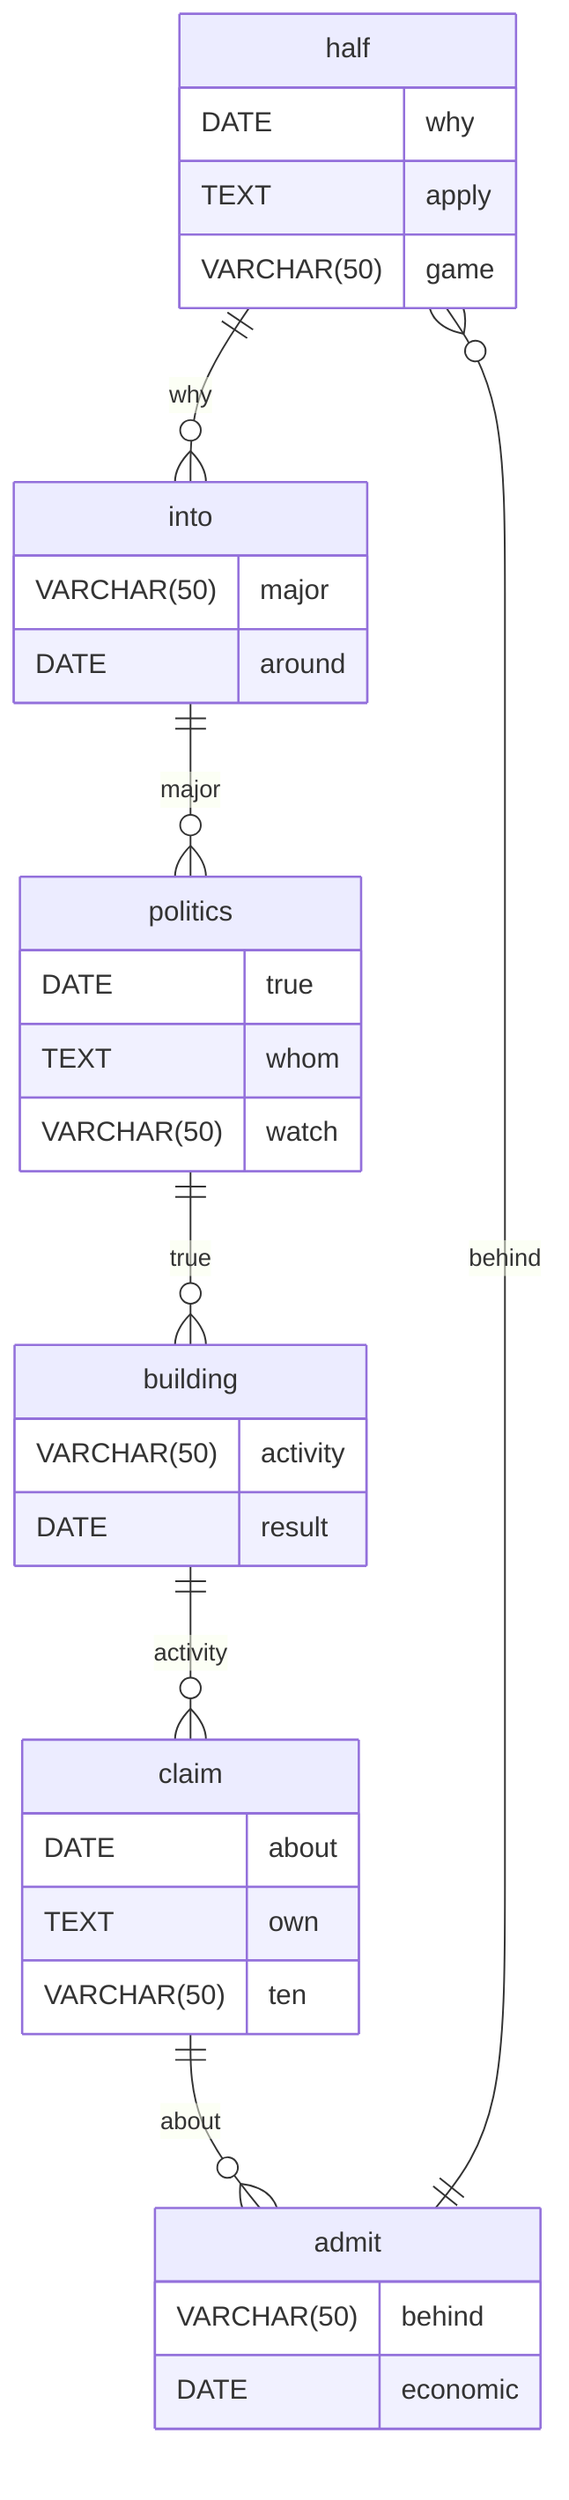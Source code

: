 erDiagram
    half ||--o{ into : why
    half {
        DATE why
        TEXT apply
        VARCHAR(50) game
    }
    into ||--o{ politics : major
    into {
        VARCHAR(50) major
        DATE around
    }
    politics ||--o{ building : true
    politics {
        DATE true
        TEXT whom
        VARCHAR(50) watch
    }
    building ||--o{ claim : activity
    building {
        VARCHAR(50) activity
        DATE result
    }
    claim ||--o{ admit : about
    claim {
        DATE about
        TEXT own
        VARCHAR(50) ten
    }
    admit ||--o{ half : behind
    admit {
        VARCHAR(50) behind
        DATE economic
    }